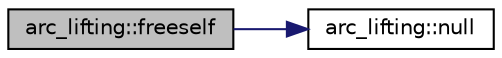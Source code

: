 digraph "arc_lifting::freeself"
{
  edge [fontname="Helvetica",fontsize="10",labelfontname="Helvetica",labelfontsize="10"];
  node [fontname="Helvetica",fontsize="10",shape=record];
  rankdir="LR";
  Node545 [label="arc_lifting::freeself",height=0.2,width=0.4,color="black", fillcolor="grey75", style="filled", fontcolor="black"];
  Node545 -> Node546 [color="midnightblue",fontsize="10",style="solid",fontname="Helvetica"];
  Node546 [label="arc_lifting::null",height=0.2,width=0.4,color="black", fillcolor="white", style="filled",URL="$dc/db7/classarc__lifting.html#afa544548c783fc9ac5e952dc1a2425da"];
}
